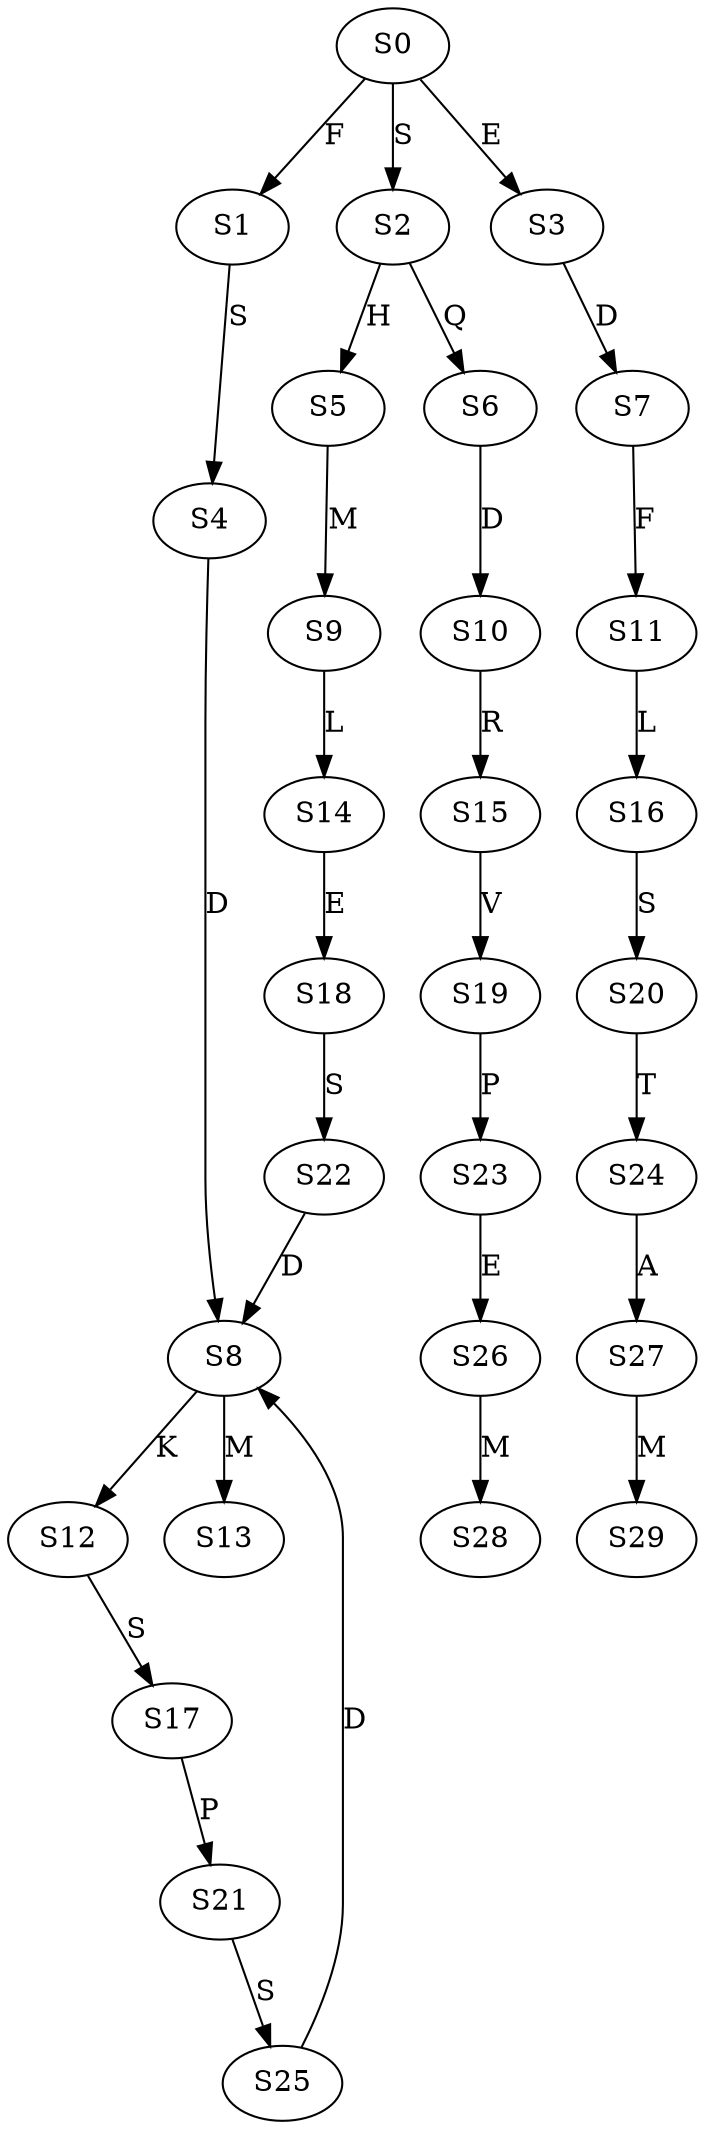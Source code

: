 strict digraph  {
	S0 -> S1 [ label = F ];
	S0 -> S2 [ label = S ];
	S0 -> S3 [ label = E ];
	S1 -> S4 [ label = S ];
	S2 -> S5 [ label = H ];
	S2 -> S6 [ label = Q ];
	S3 -> S7 [ label = D ];
	S4 -> S8 [ label = D ];
	S5 -> S9 [ label = M ];
	S6 -> S10 [ label = D ];
	S7 -> S11 [ label = F ];
	S8 -> S12 [ label = K ];
	S8 -> S13 [ label = M ];
	S9 -> S14 [ label = L ];
	S10 -> S15 [ label = R ];
	S11 -> S16 [ label = L ];
	S12 -> S17 [ label = S ];
	S14 -> S18 [ label = E ];
	S15 -> S19 [ label = V ];
	S16 -> S20 [ label = S ];
	S17 -> S21 [ label = P ];
	S18 -> S22 [ label = S ];
	S19 -> S23 [ label = P ];
	S20 -> S24 [ label = T ];
	S21 -> S25 [ label = S ];
	S22 -> S8 [ label = D ];
	S23 -> S26 [ label = E ];
	S24 -> S27 [ label = A ];
	S25 -> S8 [ label = D ];
	S26 -> S28 [ label = M ];
	S27 -> S29 [ label = M ];
}
